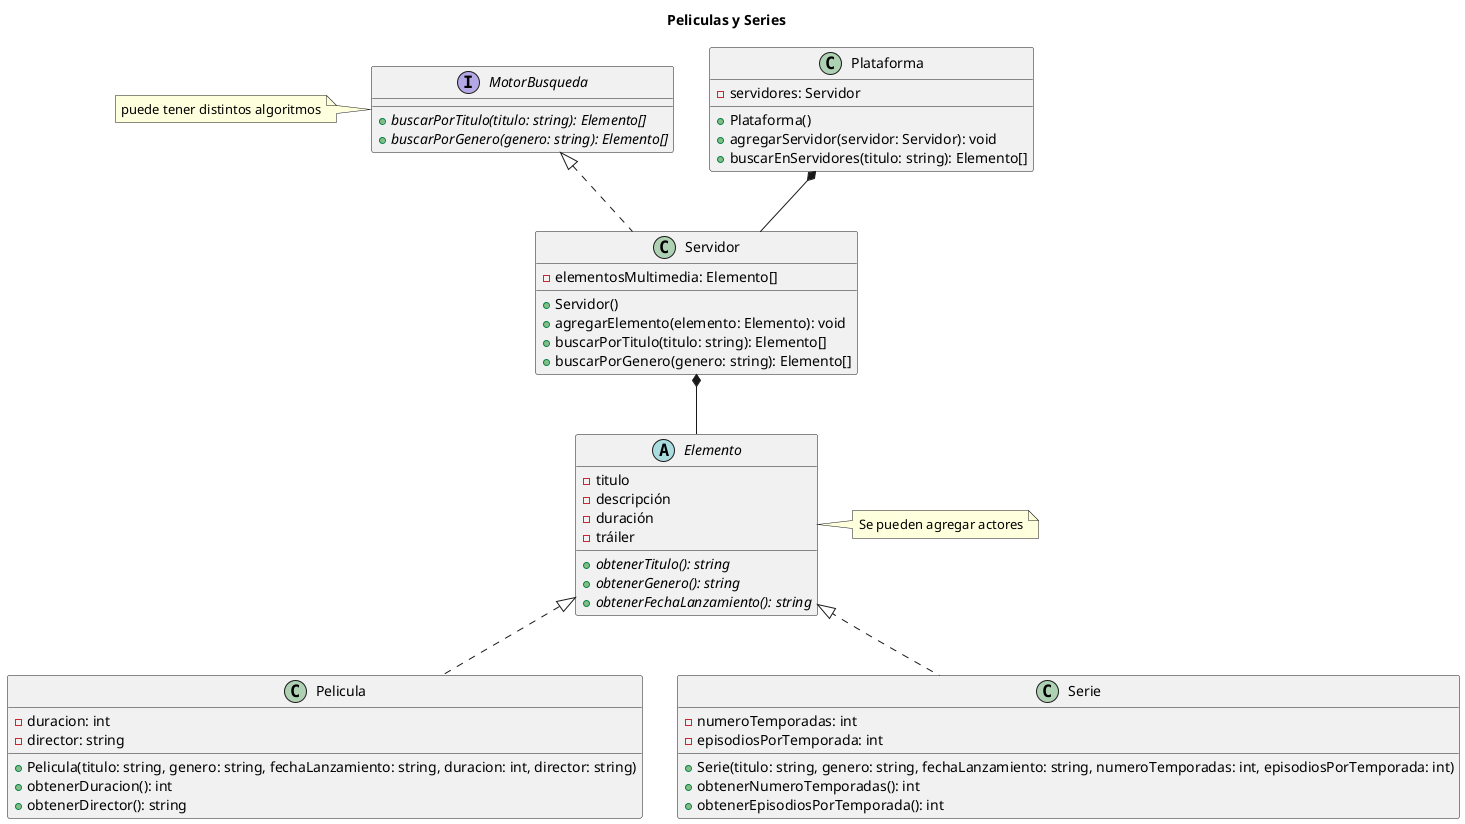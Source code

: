 @startuml Peliculas

title Peliculas y Series

abstract class Elemento {
    - titulo
    - descripción
    - duración
    - tráiler

    {abstract} + obtenerTitulo(): string
    {abstract} + obtenerGenero(): string
    {abstract} + obtenerFechaLanzamiento(): string
}

class Pelicula {
    - duracion: int
    - director: string
    + Pelicula(titulo: string, genero: string, fechaLanzamiento: string, duracion: int, director: string)
    + obtenerDuracion(): int
    + obtenerDirector(): string
}

class Serie {
    - numeroTemporadas: int
    - episodiosPorTemporada: int
    + Serie(titulo: string, genero: string, fechaLanzamiento: string, numeroTemporadas: int, episodiosPorTemporada: int)
    + obtenerNumeroTemporadas(): int
    + obtenerEpisodiosPorTemporada(): int
}

class Servidor {
    - elementosMultimedia: Elemento[]
    + Servidor()
    + agregarElemento(elemento: Elemento): void
    + buscarPorTitulo(titulo: string): Elemento[]
    + buscarPorGenero(genero: string): Elemento[]
}

interface MotorBusqueda {
    {abstract} + buscarPorTitulo(titulo: string): Elemento[]
    {abstract} + buscarPorGenero(genero: string): Elemento[]
}

note left of MotorBusqueda: puede tener distintos algoritmos

class Plataforma {
    - servidores: Servidor
    + Plataforma()
    + agregarServidor(servidor: Servidor): void
    + buscarEnServidores(titulo: string): Elemento[]
}

Elemento <|.. Pelicula
Elemento <|.. Serie

Servidor *-- Elemento
Plataforma *-- Servidor
MotorBusqueda <|.. Servidor

note right of Elemento: Se pueden agregar actores

@enduml
